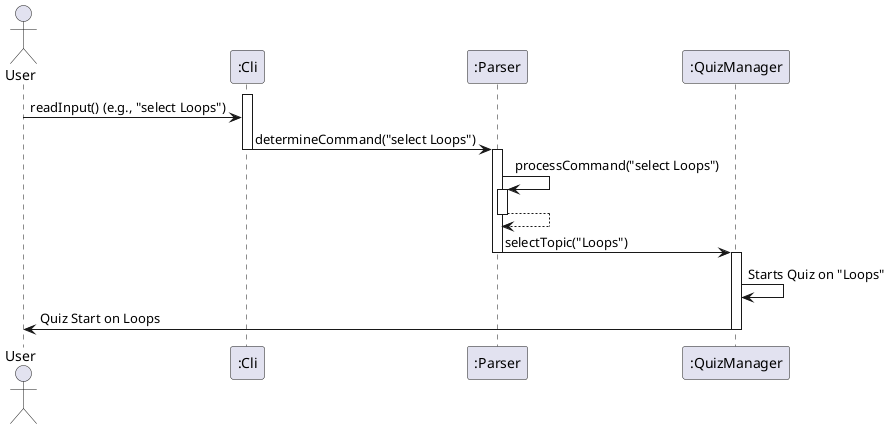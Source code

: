 @startuml

actor User

participant ":Cli" as CLI
participant ":Parser" as P
participant ":QuizManager" as QM

activate CLI
User -> CLI : readInput() (e.g., "select Loops")
CLI -> P : determineCommand("select Loops")
deactivate CLI

activate P
P -> P : processCommand("select Loops")
activate P
return

P -> QM : selectTopic("Loops")
deactivate P

activate QM
QM -> QM : Starts Quiz on "Loops"
QM -> User : Quiz Start on Loops
deactivate QM

@enduml
